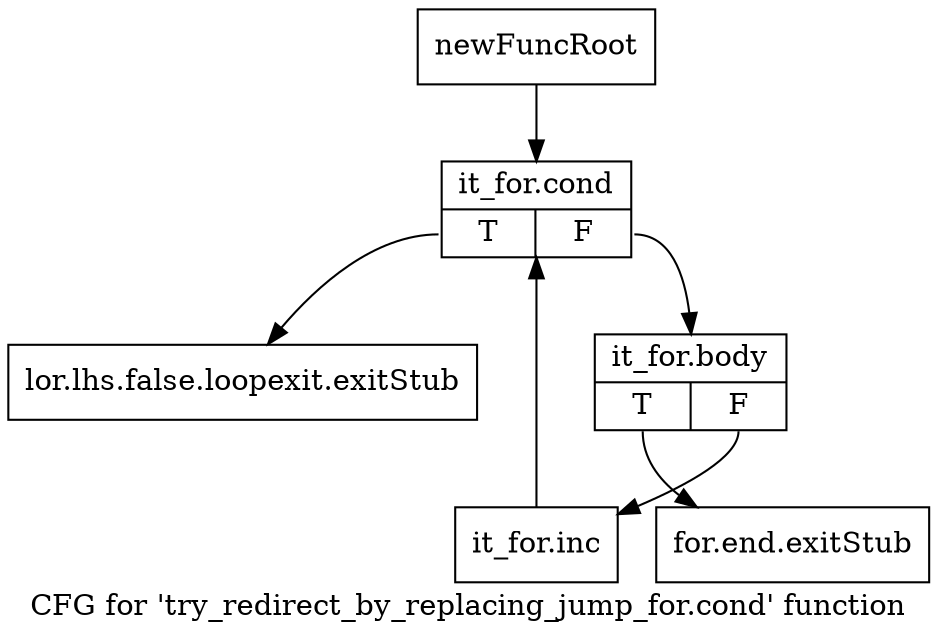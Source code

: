 digraph "CFG for 'try_redirect_by_replacing_jump_for.cond' function" {
	label="CFG for 'try_redirect_by_replacing_jump_for.cond' function";

	Node0xa5c0090 [shape=record,label="{newFuncRoot}"];
	Node0xa5c0090 -> Node0xa5c0180;
	Node0xa5c00e0 [shape=record,label="{lor.lhs.false.loopexit.exitStub}"];
	Node0xa5c0130 [shape=record,label="{for.end.exitStub}"];
	Node0xa5c0180 [shape=record,label="{it_for.cond|{<s0>T|<s1>F}}"];
	Node0xa5c0180:s0 -> Node0xa5c00e0;
	Node0xa5c0180:s1 -> Node0xa5c01d0;
	Node0xa5c01d0 [shape=record,label="{it_for.body|{<s0>T|<s1>F}}"];
	Node0xa5c01d0:s0 -> Node0xa5c0130;
	Node0xa5c01d0:s1 -> Node0xa5c0220;
	Node0xa5c0220 [shape=record,label="{it_for.inc}"];
	Node0xa5c0220 -> Node0xa5c0180;
}
